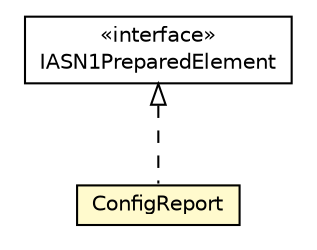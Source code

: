 #!/usr/local/bin/dot
#
# Class diagram 
# Generated by UMLGraph version R5_6-24-gf6e263 (http://www.umlgraph.org/)
#

digraph G {
	edge [fontname="Helvetica",fontsize=10,labelfontname="Helvetica",labelfontsize=10];
	node [fontname="Helvetica",fontsize=10,shape=plaintext];
	nodesep=0.25;
	ranksep=0.5;
	// org.universAAL.lddi.lib.ieeex73std.org.bn.coders.IASN1PreparedElement
	c2848264 [label=<<table title="org.universAAL.lddi.lib.ieeex73std.org.bn.coders.IASN1PreparedElement" border="0" cellborder="1" cellspacing="0" cellpadding="2" port="p" href="../../org/bn/coders/IASN1PreparedElement.html">
		<tr><td><table border="0" cellspacing="0" cellpadding="1">
<tr><td align="center" balign="center"> &#171;interface&#187; </td></tr>
<tr><td align="center" balign="center"> IASN1PreparedElement </td></tr>
		</table></td></tr>
		</table>>, URL="../../org/bn/coders/IASN1PreparedElement.html", fontname="Helvetica", fontcolor="black", fontsize=10.0];
	// org.universAAL.lddi.lib.ieeex73std.x73.p20601.ConfigReport
	c2848375 [label=<<table title="org.universAAL.lddi.lib.ieeex73std.x73.p20601.ConfigReport" border="0" cellborder="1" cellspacing="0" cellpadding="2" port="p" bgcolor="lemonChiffon" href="./ConfigReport.html">
		<tr><td><table border="0" cellspacing="0" cellpadding="1">
<tr><td align="center" balign="center"> ConfigReport </td></tr>
		</table></td></tr>
		</table>>, URL="./ConfigReport.html", fontname="Helvetica", fontcolor="black", fontsize=10.0];
	//org.universAAL.lddi.lib.ieeex73std.x73.p20601.ConfigReport implements org.universAAL.lddi.lib.ieeex73std.org.bn.coders.IASN1PreparedElement
	c2848264:p -> c2848375:p [dir=back,arrowtail=empty,style=dashed];
}

